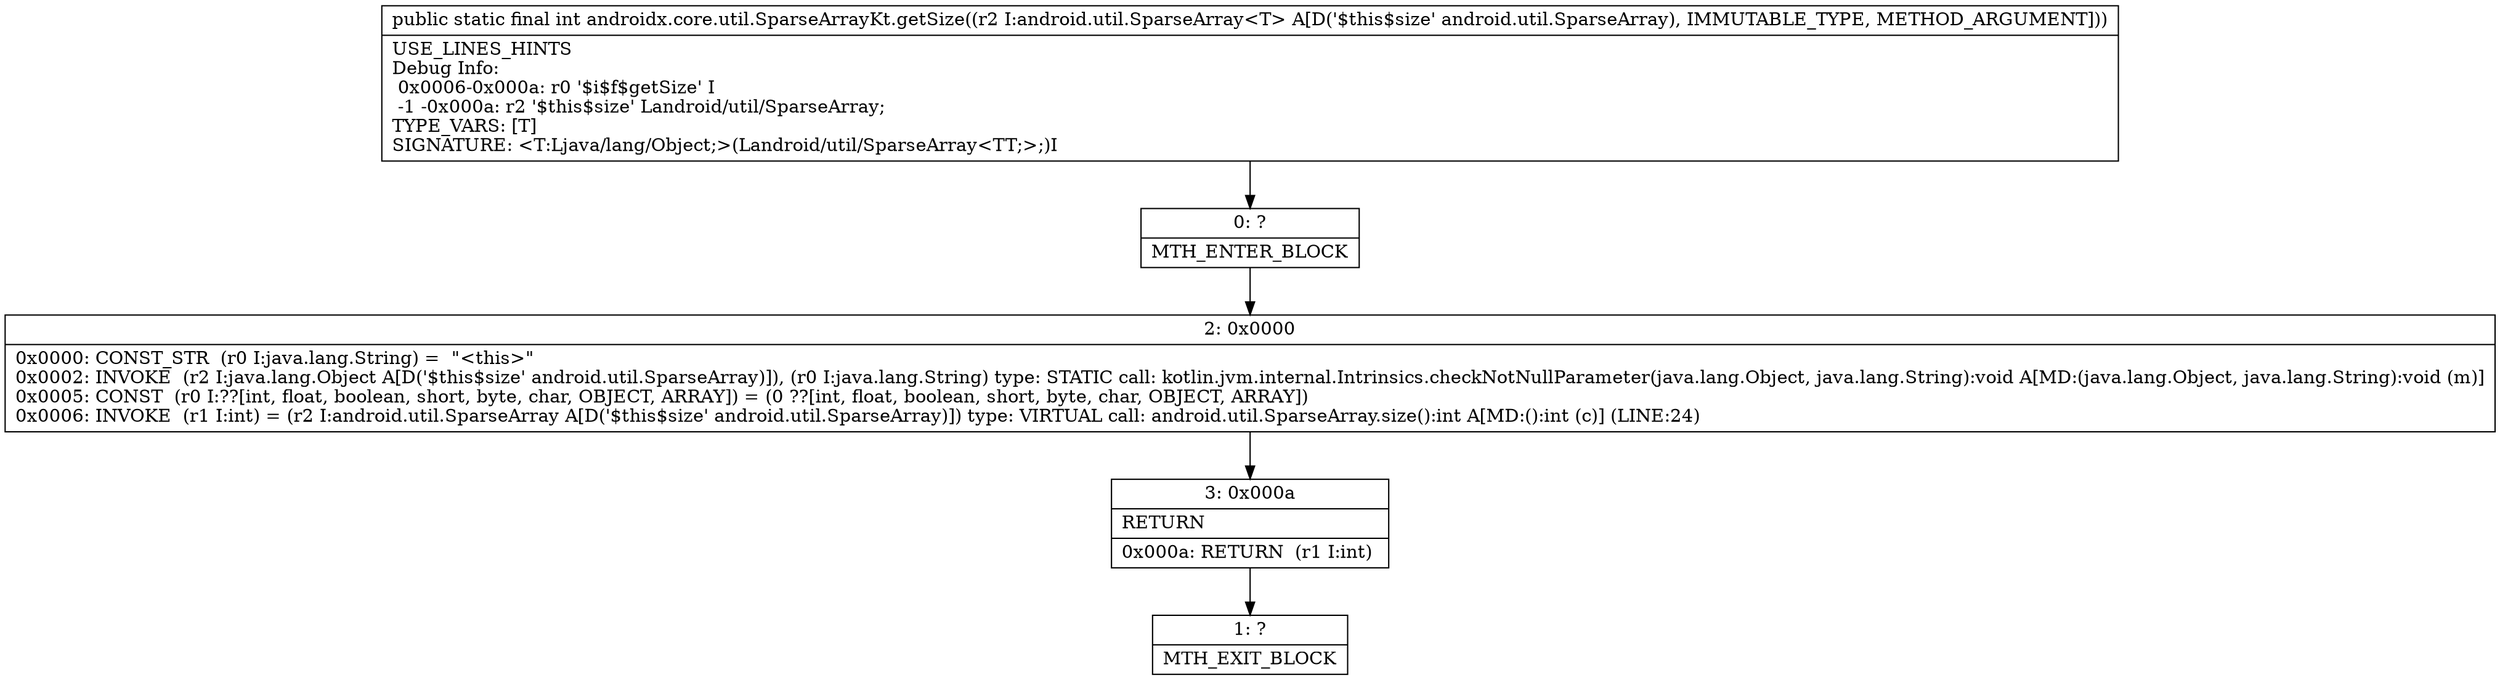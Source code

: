 digraph "CFG forandroidx.core.util.SparseArrayKt.getSize(Landroid\/util\/SparseArray;)I" {
Node_0 [shape=record,label="{0\:\ ?|MTH_ENTER_BLOCK\l}"];
Node_2 [shape=record,label="{2\:\ 0x0000|0x0000: CONST_STR  (r0 I:java.lang.String) =  \"\<this\>\" \l0x0002: INVOKE  (r2 I:java.lang.Object A[D('$this$size' android.util.SparseArray)]), (r0 I:java.lang.String) type: STATIC call: kotlin.jvm.internal.Intrinsics.checkNotNullParameter(java.lang.Object, java.lang.String):void A[MD:(java.lang.Object, java.lang.String):void (m)]\l0x0005: CONST  (r0 I:??[int, float, boolean, short, byte, char, OBJECT, ARRAY]) = (0 ??[int, float, boolean, short, byte, char, OBJECT, ARRAY]) \l0x0006: INVOKE  (r1 I:int) = (r2 I:android.util.SparseArray A[D('$this$size' android.util.SparseArray)]) type: VIRTUAL call: android.util.SparseArray.size():int A[MD:():int (c)] (LINE:24)\l}"];
Node_3 [shape=record,label="{3\:\ 0x000a|RETURN\l|0x000a: RETURN  (r1 I:int) \l}"];
Node_1 [shape=record,label="{1\:\ ?|MTH_EXIT_BLOCK\l}"];
MethodNode[shape=record,label="{public static final int androidx.core.util.SparseArrayKt.getSize((r2 I:android.util.SparseArray\<T\> A[D('$this$size' android.util.SparseArray), IMMUTABLE_TYPE, METHOD_ARGUMENT]))  | USE_LINES_HINTS\lDebug Info:\l  0x0006\-0x000a: r0 '$i$f$getSize' I\l  \-1 \-0x000a: r2 '$this$size' Landroid\/util\/SparseArray;\lTYPE_VARS: [T]\lSIGNATURE: \<T:Ljava\/lang\/Object;\>(Landroid\/util\/SparseArray\<TT;\>;)I\l}"];
MethodNode -> Node_0;Node_0 -> Node_2;
Node_2 -> Node_3;
Node_3 -> Node_1;
}

